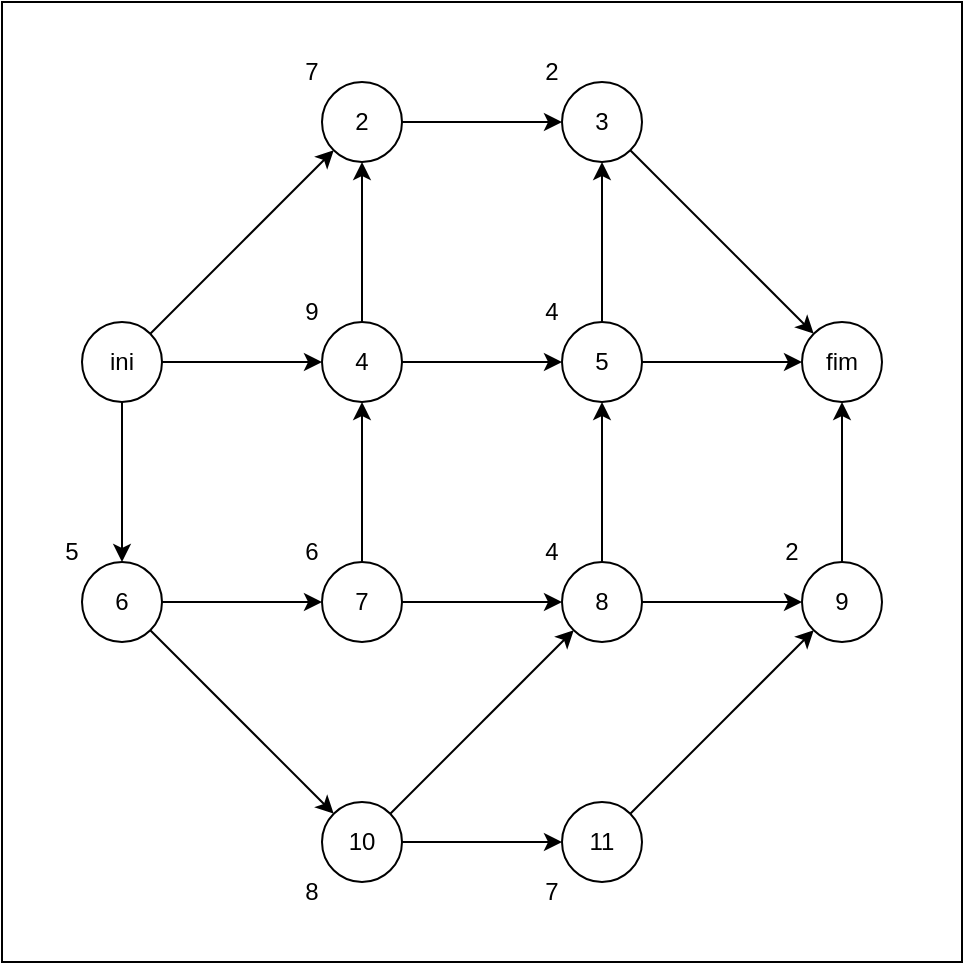 <mxfile version="14.1.8" type="device"><diagram id="p5aV2V6eQ8VEeu5rklFM" name="Page-1"><mxGraphModel dx="1176" dy="670" grid="1" gridSize="10" guides="1" tooltips="1" connect="1" arrows="1" fold="1" page="1" pageScale="1" pageWidth="827" pageHeight="1169" math="0" shadow="0"><root><mxCell id="0"/><mxCell id="1" parent="0"/><mxCell id="4I1EM2znPaLg_zVG5pU8-52" value="" style="whiteSpace=wrap;html=1;aspect=fixed;" vertex="1" parent="1"><mxGeometry x="40" y="40" width="480" height="480" as="geometry"/></mxCell><mxCell id="4I1EM2znPaLg_zVG5pU8-1" value="ini" style="ellipse;whiteSpace=wrap;html=1;aspect=fixed;" vertex="1" parent="1"><mxGeometry x="80" y="200" width="40" height="40" as="geometry"/></mxCell><mxCell id="4I1EM2znPaLg_zVG5pU8-8" value="6" style="ellipse;whiteSpace=wrap;html=1;aspect=fixed;" vertex="1" parent="1"><mxGeometry x="80" y="320" width="40" height="40" as="geometry"/></mxCell><mxCell id="4I1EM2znPaLg_zVG5pU8-9" value="7" style="ellipse;whiteSpace=wrap;html=1;aspect=fixed;" vertex="1" parent="1"><mxGeometry x="200" y="320" width="40" height="40" as="geometry"/></mxCell><mxCell id="4I1EM2znPaLg_zVG5pU8-10" value="4" style="ellipse;whiteSpace=wrap;html=1;aspect=fixed;" vertex="1" parent="1"><mxGeometry x="200" y="200" width="40" height="40" as="geometry"/></mxCell><mxCell id="4I1EM2znPaLg_zVG5pU8-11" value="5" style="ellipse;whiteSpace=wrap;html=1;aspect=fixed;" vertex="1" parent="1"><mxGeometry x="320" y="200" width="40" height="40" as="geometry"/></mxCell><mxCell id="4I1EM2znPaLg_zVG5pU8-12" value="fim" style="ellipse;whiteSpace=wrap;html=1;aspect=fixed;" vertex="1" parent="1"><mxGeometry x="440" y="200" width="40" height="40" as="geometry"/></mxCell><mxCell id="4I1EM2znPaLg_zVG5pU8-13" value="3" style="ellipse;whiteSpace=wrap;html=1;aspect=fixed;" vertex="1" parent="1"><mxGeometry x="320" y="80" width="40" height="40" as="geometry"/></mxCell><mxCell id="4I1EM2znPaLg_zVG5pU8-14" value="2" style="ellipse;whiteSpace=wrap;html=1;aspect=fixed;" vertex="1" parent="1"><mxGeometry x="200" y="80" width="40" height="40" as="geometry"/></mxCell><mxCell id="4I1EM2znPaLg_zVG5pU8-15" value="8" style="ellipse;whiteSpace=wrap;html=1;aspect=fixed;" vertex="1" parent="1"><mxGeometry x="320" y="320" width="40" height="40" as="geometry"/></mxCell><mxCell id="4I1EM2znPaLg_zVG5pU8-16" value="9" style="ellipse;whiteSpace=wrap;html=1;aspect=fixed;" vertex="1" parent="1"><mxGeometry x="440" y="320" width="40" height="40" as="geometry"/></mxCell><mxCell id="4I1EM2znPaLg_zVG5pU8-17" value="10" style="ellipse;whiteSpace=wrap;html=1;aspect=fixed;" vertex="1" parent="1"><mxGeometry x="200" y="440" width="40" height="40" as="geometry"/></mxCell><mxCell id="4I1EM2znPaLg_zVG5pU8-18" value="11" style="ellipse;whiteSpace=wrap;html=1;aspect=fixed;" vertex="1" parent="1"><mxGeometry x="320" y="440" width="40" height="40" as="geometry"/></mxCell><mxCell id="4I1EM2znPaLg_zVG5pU8-19" value="" style="endArrow=classic;html=1;exitX=0.5;exitY=1;exitDx=0;exitDy=0;entryX=0.5;entryY=0;entryDx=0;entryDy=0;" edge="1" parent="1" source="4I1EM2znPaLg_zVG5pU8-1" target="4I1EM2znPaLg_zVG5pU8-8"><mxGeometry width="50" height="50" relative="1" as="geometry"><mxPoint x="240" y="310" as="sourcePoint"/><mxPoint x="290" y="260" as="targetPoint"/></mxGeometry></mxCell><mxCell id="4I1EM2znPaLg_zVG5pU8-20" value="" style="endArrow=classic;html=1;exitX=1;exitY=0.5;exitDx=0;exitDy=0;entryX=0;entryY=0.5;entryDx=0;entryDy=0;" edge="1" parent="1" source="4I1EM2znPaLg_zVG5pU8-8" target="4I1EM2znPaLg_zVG5pU8-9"><mxGeometry width="50" height="50" relative="1" as="geometry"><mxPoint x="50" y="250" as="sourcePoint"/><mxPoint x="95.858" y="295.858" as="targetPoint"/></mxGeometry></mxCell><mxCell id="4I1EM2znPaLg_zVG5pU8-21" value="" style="endArrow=classic;html=1;exitX=1;exitY=1;exitDx=0;exitDy=0;entryX=0;entryY=0;entryDx=0;entryDy=0;" edge="1" parent="1" source="4I1EM2znPaLg_zVG5pU8-8" target="4I1EM2znPaLg_zVG5pU8-17"><mxGeometry width="50" height="50" relative="1" as="geometry"><mxPoint x="60" y="260" as="sourcePoint"/><mxPoint x="105.858" y="305.858" as="targetPoint"/></mxGeometry></mxCell><mxCell id="4I1EM2znPaLg_zVG5pU8-22" value="" style="endArrow=classic;html=1;exitX=1;exitY=0.5;exitDx=0;exitDy=0;entryX=0;entryY=0.5;entryDx=0;entryDy=0;" edge="1" parent="1" source="4I1EM2znPaLg_zVG5pU8-17" target="4I1EM2znPaLg_zVG5pU8-18"><mxGeometry width="50" height="50" relative="1" as="geometry"><mxPoint x="70" y="270" as="sourcePoint"/><mxPoint x="115.858" y="315.858" as="targetPoint"/></mxGeometry></mxCell><mxCell id="4I1EM2znPaLg_zVG5pU8-23" value="" style="endArrow=classic;html=1;exitX=1;exitY=0.5;exitDx=0;exitDy=0;entryX=0;entryY=0.5;entryDx=0;entryDy=0;" edge="1" parent="1" source="4I1EM2znPaLg_zVG5pU8-9" target="4I1EM2znPaLg_zVG5pU8-15"><mxGeometry width="50" height="50" relative="1" as="geometry"><mxPoint x="80" y="280" as="sourcePoint"/><mxPoint x="125.858" y="325.858" as="targetPoint"/></mxGeometry></mxCell><mxCell id="4I1EM2znPaLg_zVG5pU8-24" value="" style="endArrow=classic;html=1;exitX=1;exitY=0.5;exitDx=0;exitDy=0;entryX=0;entryY=0.5;entryDx=0;entryDy=0;" edge="1" parent="1" source="4I1EM2znPaLg_zVG5pU8-15" target="4I1EM2znPaLg_zVG5pU8-16"><mxGeometry width="50" height="50" relative="1" as="geometry"><mxPoint x="90" y="290" as="sourcePoint"/><mxPoint x="135.858" y="335.858" as="targetPoint"/></mxGeometry></mxCell><mxCell id="4I1EM2znPaLg_zVG5pU8-25" value="" style="endArrow=classic;html=1;exitX=1;exitY=0;exitDx=0;exitDy=0;entryX=0;entryY=1;entryDx=0;entryDy=0;" edge="1" parent="1" source="4I1EM2znPaLg_zVG5pU8-18" target="4I1EM2znPaLg_zVG5pU8-16"><mxGeometry width="50" height="50" relative="1" as="geometry"><mxPoint x="100" y="300" as="sourcePoint"/><mxPoint x="145.858" y="345.858" as="targetPoint"/></mxGeometry></mxCell><mxCell id="4I1EM2znPaLg_zVG5pU8-26" value="" style="endArrow=classic;html=1;exitX=1;exitY=0;exitDx=0;exitDy=0;entryX=0;entryY=1;entryDx=0;entryDy=0;" edge="1" parent="1" source="4I1EM2znPaLg_zVG5pU8-17" target="4I1EM2znPaLg_zVG5pU8-15"><mxGeometry width="50" height="50" relative="1" as="geometry"><mxPoint x="110" y="310" as="sourcePoint"/><mxPoint x="155.858" y="355.858" as="targetPoint"/></mxGeometry></mxCell><mxCell id="4I1EM2znPaLg_zVG5pU8-27" value="" style="endArrow=classic;html=1;exitX=0.5;exitY=0;exitDx=0;exitDy=0;entryX=0.5;entryY=1;entryDx=0;entryDy=0;" edge="1" parent="1" source="4I1EM2znPaLg_zVG5pU8-16" target="4I1EM2znPaLg_zVG5pU8-12"><mxGeometry width="50" height="50" relative="1" as="geometry"><mxPoint x="120" y="320" as="sourcePoint"/><mxPoint x="165.858" y="365.858" as="targetPoint"/></mxGeometry></mxCell><mxCell id="4I1EM2znPaLg_zVG5pU8-28" value="" style="endArrow=classic;html=1;exitX=1;exitY=0.5;exitDx=0;exitDy=0;entryX=0;entryY=0.5;entryDx=0;entryDy=0;" edge="1" parent="1" source="4I1EM2znPaLg_zVG5pU8-11" target="4I1EM2znPaLg_zVG5pU8-12"><mxGeometry width="50" height="50" relative="1" as="geometry"><mxPoint x="130" y="330" as="sourcePoint"/><mxPoint x="175.858" y="375.858" as="targetPoint"/></mxGeometry></mxCell><mxCell id="4I1EM2znPaLg_zVG5pU8-29" value="" style="endArrow=classic;html=1;exitX=1;exitY=0.5;exitDx=0;exitDy=0;entryX=0;entryY=0.5;entryDx=0;entryDy=0;" edge="1" parent="1" source="4I1EM2znPaLg_zVG5pU8-10" target="4I1EM2znPaLg_zVG5pU8-11"><mxGeometry width="50" height="50" relative="1" as="geometry"><mxPoint x="300" y="220" as="sourcePoint"/><mxPoint x="345.858" y="265.858" as="targetPoint"/></mxGeometry></mxCell><mxCell id="4I1EM2znPaLg_zVG5pU8-31" value="" style="endArrow=classic;html=1;exitX=0.5;exitY=0;exitDx=0;exitDy=0;entryX=0.5;entryY=1;entryDx=0;entryDy=0;" edge="1" parent="1" source="4I1EM2znPaLg_zVG5pU8-15" target="4I1EM2znPaLg_zVG5pU8-11"><mxGeometry width="50" height="50" relative="1" as="geometry"><mxPoint x="150" y="350" as="sourcePoint"/><mxPoint x="195.858" y="395.858" as="targetPoint"/></mxGeometry></mxCell><mxCell id="4I1EM2znPaLg_zVG5pU8-32" value="" style="endArrow=classic;html=1;exitX=0.5;exitY=0;exitDx=0;exitDy=0;entryX=0.5;entryY=1;entryDx=0;entryDy=0;" edge="1" parent="1" source="4I1EM2znPaLg_zVG5pU8-11" target="4I1EM2znPaLg_zVG5pU8-13"><mxGeometry width="50" height="50" relative="1" as="geometry"><mxPoint x="160" y="360" as="sourcePoint"/><mxPoint x="205.858" y="405.858" as="targetPoint"/></mxGeometry></mxCell><mxCell id="4I1EM2znPaLg_zVG5pU8-33" value="" style="endArrow=classic;html=1;exitX=1;exitY=1;exitDx=0;exitDy=0;entryX=0;entryY=0;entryDx=0;entryDy=0;" edge="1" parent="1" source="4I1EM2znPaLg_zVG5pU8-13" target="4I1EM2znPaLg_zVG5pU8-12"><mxGeometry width="50" height="50" relative="1" as="geometry"><mxPoint x="170" y="370" as="sourcePoint"/><mxPoint x="215.858" y="415.858" as="targetPoint"/></mxGeometry></mxCell><mxCell id="4I1EM2znPaLg_zVG5pU8-34" value="" style="endArrow=classic;html=1;exitX=1;exitY=0.5;exitDx=0;exitDy=0;entryX=0;entryY=0.5;entryDx=0;entryDy=0;" edge="1" parent="1" source="4I1EM2znPaLg_zVG5pU8-14" target="4I1EM2znPaLg_zVG5pU8-13"><mxGeometry width="50" height="50" relative="1" as="geometry"><mxPoint x="180" y="380" as="sourcePoint"/><mxPoint x="225.858" y="425.858" as="targetPoint"/></mxGeometry></mxCell><mxCell id="4I1EM2znPaLg_zVG5pU8-35" value="" style="endArrow=classic;html=1;exitX=1;exitY=0.5;exitDx=0;exitDy=0;entryX=0;entryY=0.5;entryDx=0;entryDy=0;" edge="1" parent="1" source="4I1EM2znPaLg_zVG5pU8-1" target="4I1EM2znPaLg_zVG5pU8-10"><mxGeometry width="50" height="50" relative="1" as="geometry"><mxPoint x="190" y="390" as="sourcePoint"/><mxPoint x="235.858" y="435.858" as="targetPoint"/></mxGeometry></mxCell><mxCell id="4I1EM2znPaLg_zVG5pU8-36" value="" style="endArrow=classic;html=1;exitX=1;exitY=0;exitDx=0;exitDy=0;entryX=0;entryY=1;entryDx=0;entryDy=0;" edge="1" parent="1" source="4I1EM2znPaLg_zVG5pU8-1" target="4I1EM2znPaLg_zVG5pU8-14"><mxGeometry width="50" height="50" relative="1" as="geometry"><mxPoint x="200" y="400" as="sourcePoint"/><mxPoint x="245.858" y="445.858" as="targetPoint"/></mxGeometry></mxCell><mxCell id="4I1EM2znPaLg_zVG5pU8-38" value="" style="endArrow=classic;html=1;exitX=0.5;exitY=0;exitDx=0;exitDy=0;entryX=0.5;entryY=1;entryDx=0;entryDy=0;" edge="1" parent="1" source="4I1EM2znPaLg_zVG5pU8-9" target="4I1EM2znPaLg_zVG5pU8-10"><mxGeometry width="50" height="50" relative="1" as="geometry"><mxPoint x="350" y="330" as="sourcePoint"/><mxPoint x="350" y="250" as="targetPoint"/></mxGeometry></mxCell><mxCell id="4I1EM2znPaLg_zVG5pU8-39" value="" style="endArrow=classic;html=1;exitX=0.5;exitY=0;exitDx=0;exitDy=0;entryX=0.5;entryY=1;entryDx=0;entryDy=0;" edge="1" parent="1" source="4I1EM2znPaLg_zVG5pU8-10" target="4I1EM2znPaLg_zVG5pU8-14"><mxGeometry width="50" height="50" relative="1" as="geometry"><mxPoint x="350" y="210" as="sourcePoint"/><mxPoint x="350" y="130" as="targetPoint"/></mxGeometry></mxCell><mxCell id="4I1EM2znPaLg_zVG5pU8-40" value="4" style="text;html=1;strokeColor=none;fillColor=none;align=center;verticalAlign=middle;whiteSpace=wrap;rounded=0;rotation=0;" vertex="1" parent="1"><mxGeometry x="290" y="290" width="50" height="50" as="geometry"/></mxCell><mxCell id="4I1EM2znPaLg_zVG5pU8-41" value="7" style="text;html=1;strokeColor=none;fillColor=none;align=center;verticalAlign=middle;whiteSpace=wrap;rounded=0;rotation=0;" vertex="1" parent="1"><mxGeometry x="170" y="50" width="50" height="50" as="geometry"/></mxCell><mxCell id="4I1EM2znPaLg_zVG5pU8-42" value="2" style="text;html=1;strokeColor=none;fillColor=none;align=center;verticalAlign=middle;whiteSpace=wrap;rounded=0;rotation=0;" vertex="1" parent="1"><mxGeometry x="290" y="50" width="50" height="50" as="geometry"/></mxCell><mxCell id="4I1EM2znPaLg_zVG5pU8-43" value="9" style="text;html=1;strokeColor=none;fillColor=none;align=center;verticalAlign=middle;whiteSpace=wrap;rounded=0;rotation=0;" vertex="1" parent="1"><mxGeometry x="170" y="170" width="50" height="50" as="geometry"/></mxCell><mxCell id="4I1EM2znPaLg_zVG5pU8-44" value="4" style="text;html=1;strokeColor=none;fillColor=none;align=center;verticalAlign=middle;whiteSpace=wrap;rounded=0;rotation=0;" vertex="1" parent="1"><mxGeometry x="290" y="170" width="50" height="50" as="geometry"/></mxCell><mxCell id="4I1EM2znPaLg_zVG5pU8-45" value="2" style="text;html=1;strokeColor=none;fillColor=none;align=center;verticalAlign=middle;whiteSpace=wrap;rounded=0;rotation=0;" vertex="1" parent="1"><mxGeometry x="410" y="290" width="50" height="50" as="geometry"/></mxCell><mxCell id="4I1EM2znPaLg_zVG5pU8-46" value="6" style="text;html=1;strokeColor=none;fillColor=none;align=center;verticalAlign=middle;whiteSpace=wrap;rounded=0;rotation=0;" vertex="1" parent="1"><mxGeometry x="170" y="290" width="50" height="50" as="geometry"/></mxCell><mxCell id="4I1EM2znPaLg_zVG5pU8-47" value="5" style="text;html=1;strokeColor=none;fillColor=none;align=center;verticalAlign=middle;whiteSpace=wrap;rounded=0;rotation=0;" vertex="1" parent="1"><mxGeometry x="50" y="290" width="50" height="50" as="geometry"/></mxCell><mxCell id="4I1EM2znPaLg_zVG5pU8-48" value="7" style="text;html=1;strokeColor=none;fillColor=none;align=center;verticalAlign=middle;whiteSpace=wrap;rounded=0;rotation=0;" vertex="1" parent="1"><mxGeometry x="290" y="460" width="50" height="50" as="geometry"/></mxCell><mxCell id="4I1EM2znPaLg_zVG5pU8-49" value="8" style="text;html=1;strokeColor=none;fillColor=none;align=center;verticalAlign=middle;whiteSpace=wrap;rounded=0;rotation=0;" vertex="1" parent="1"><mxGeometry x="170" y="460" width="50" height="50" as="geometry"/></mxCell></root></mxGraphModel></diagram></mxfile>